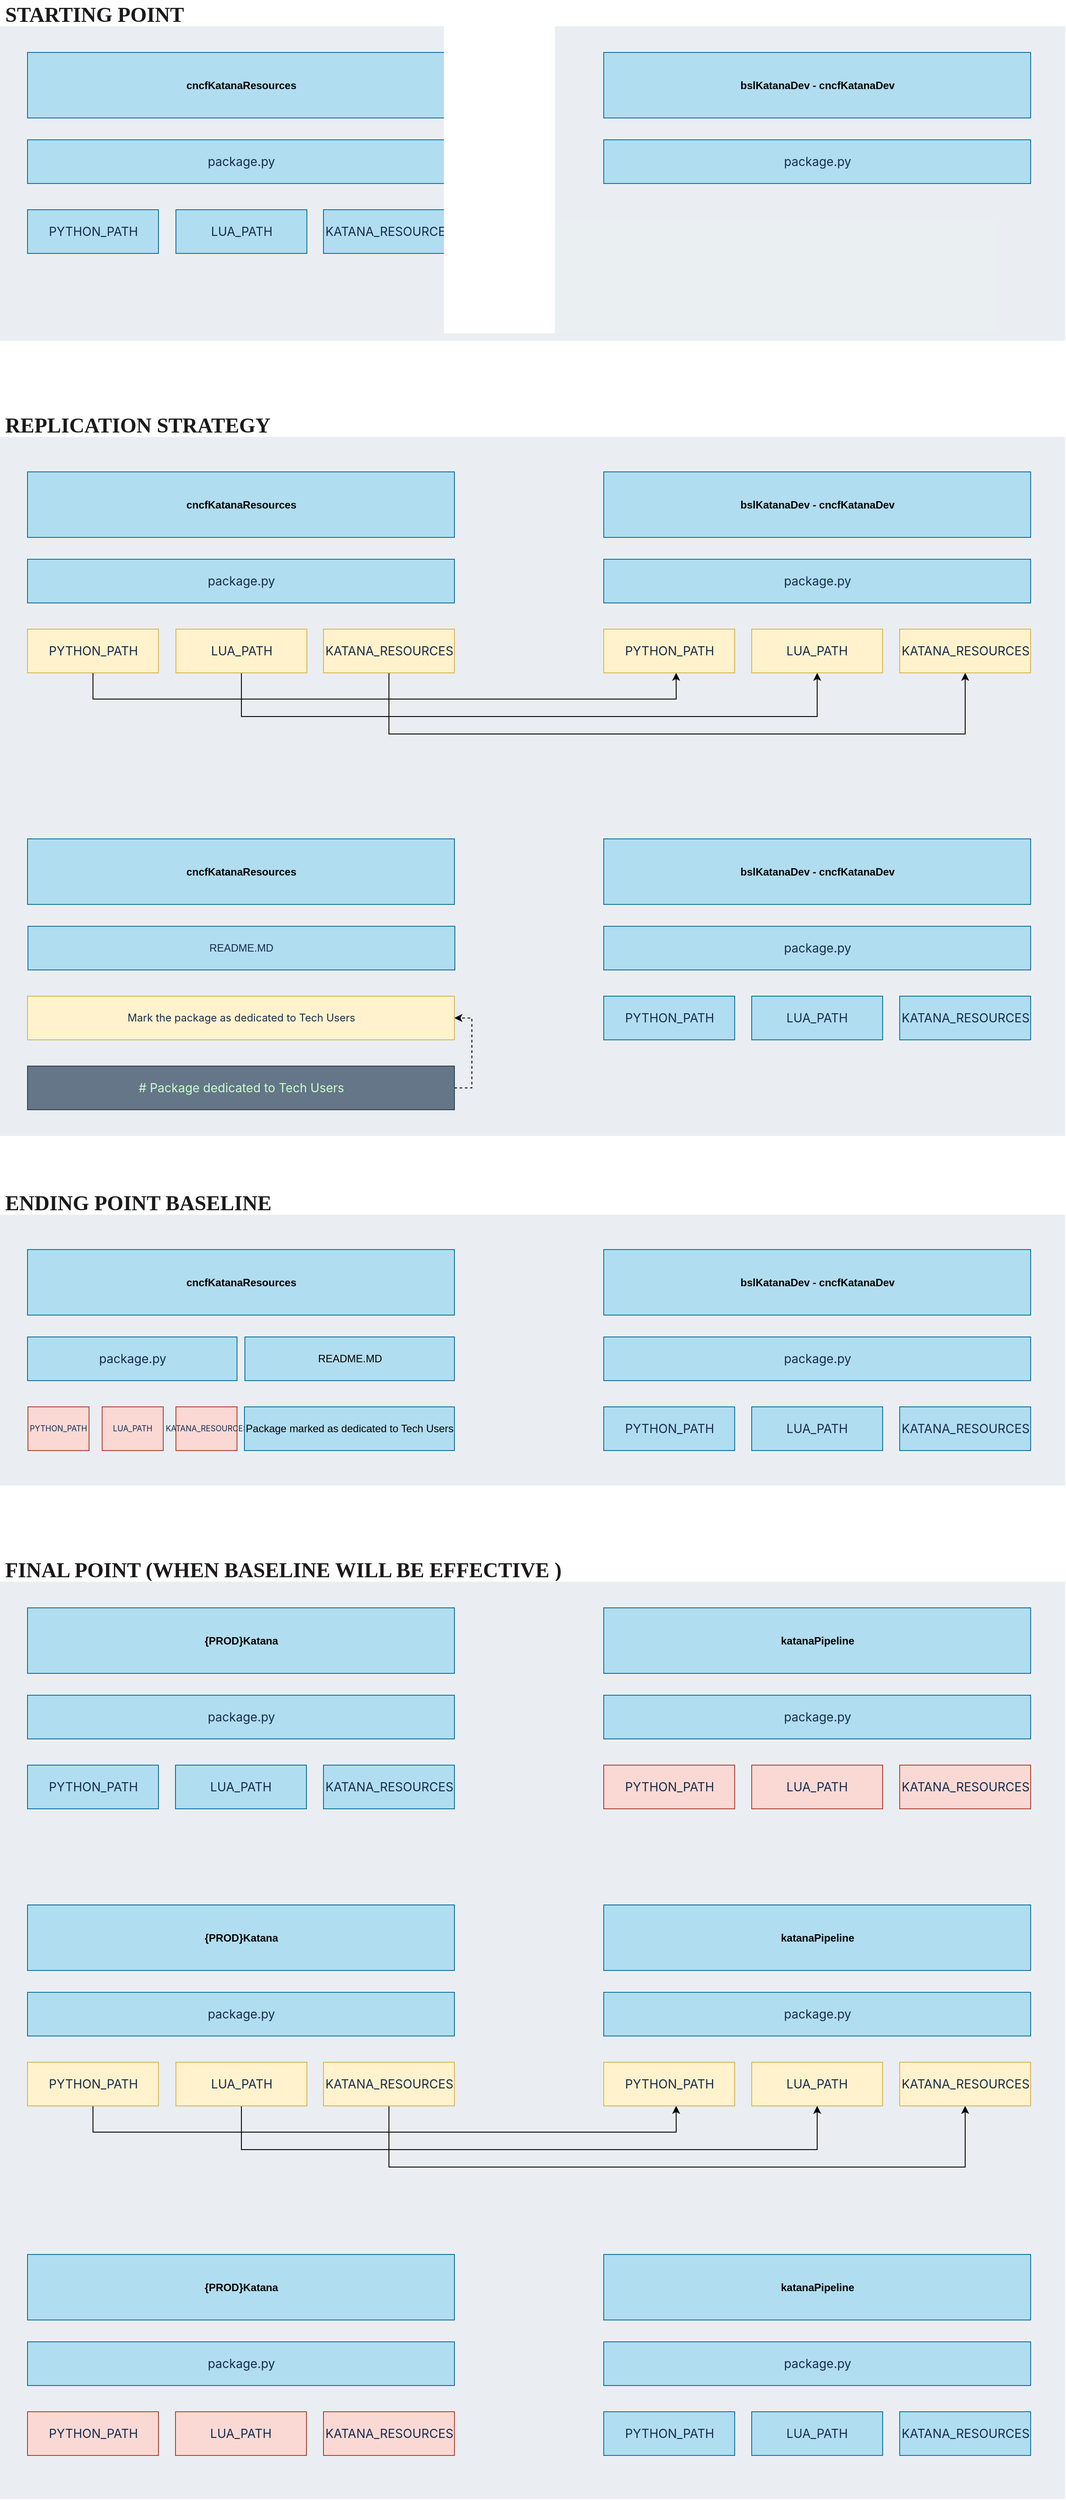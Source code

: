 <mxfile version="20.8.5" type="github">
  <diagram id="WF-Z00BCZS__cMbBrj0d" name="Page-1">
    <mxGraphModel dx="4385" dy="2898" grid="1" gridSize="20" guides="1" tooltips="1" connect="1" arrows="1" fold="1" page="0" pageScale="1" pageWidth="827" pageHeight="1169" math="0" shadow="0">
      <root>
        <mxCell id="0" />
        <mxCell id="1" parent="0" />
        <mxCell id="3W7xU0HrvH_MDlw9Vgf7-48" value="" style="rounded=0;whiteSpace=wrap;html=1;fontFamily=Montserrat;fontSource=https%3A%2F%2Ffonts.googleapis.com%2Fcss%3Ffamily%3DMontserrat;fontSize=24;fillColor=#bac8d3;strokeColor=none;opacity=30;" parent="1" vertex="1">
          <mxGeometry x="-540" y="850" width="1220" height="310" as="geometry" />
        </mxCell>
        <mxCell id="3W7xU0HrvH_MDlw9Vgf7-45" value="" style="rounded=0;whiteSpace=wrap;html=1;fontFamily=Montserrat;fontSource=https%3A%2F%2Ffonts.googleapis.com%2Fcss%3Ffamily%3DMontserrat;fontSize=24;fillColor=#bac8d3;strokeColor=none;opacity=30;" parent="1" vertex="1">
          <mxGeometry x="-540" y="-510" width="1220" height="360" as="geometry" />
        </mxCell>
        <mxCell id="3W7xU0HrvH_MDlw9Vgf7-44" value="" style="rounded=0;whiteSpace=wrap;html=1;fontFamily=Montserrat;fontSource=https%3A%2F%2Ffonts.googleapis.com%2Fcss%3Ffamily%3DMontserrat;fontSize=24;fillColor=#bac8d3;strokeColor=none;opacity=30;" parent="1" vertex="1">
          <mxGeometry x="-540" y="-40" width="1220" height="800" as="geometry" />
        </mxCell>
        <mxCell id="3W7xU0HrvH_MDlw9Vgf7-1" value="cncfKatanaResources" style="rounded=0;whiteSpace=wrap;html=1;fillColor=#b1ddf0;strokeColor=#10739e;fontStyle=1" parent="1" vertex="1">
          <mxGeometry x="-508.5" y="-480" width="489" height="75" as="geometry" />
        </mxCell>
        <mxCell id="3W7xU0HrvH_MDlw9Vgf7-2" value="&lt;span style=&quot;color: rgb(23, 43, 77); font-family: -apple-system, BlinkMacSystemFont, &amp;quot;Segoe UI&amp;quot;, Roboto, Oxygen, Ubuntu, &amp;quot;Fira Sans&amp;quot;, &amp;quot;Droid Sans&amp;quot;, &amp;quot;Helvetica Neue&amp;quot;, sans-serif; font-size: 14px; font-weight: 400; text-align: start;&quot;&gt;PYTHON_PATH&lt;/span&gt;" style="rounded=0;whiteSpace=wrap;html=1;fillColor=#b1ddf0;strokeColor=#10739e;fontStyle=1" parent="1" vertex="1">
          <mxGeometry x="-508.5" y="-300" width="150" height="50" as="geometry" />
        </mxCell>
        <mxCell id="3W7xU0HrvH_MDlw9Vgf7-3" value="&lt;span style=&quot;color: rgb(23, 43, 77); font-family: -apple-system, BlinkMacSystemFont, &amp;quot;Segoe UI&amp;quot;, Roboto, Oxygen, Ubuntu, &amp;quot;Fira Sans&amp;quot;, &amp;quot;Droid Sans&amp;quot;, &amp;quot;Helvetica Neue&amp;quot;, sans-serif; font-size: 14px; text-align: start; font-weight: normal;&quot;&gt;LUA_PATH&lt;/span&gt;" style="rounded=0;whiteSpace=wrap;html=1;fillColor=#b1ddf0;strokeColor=#10739e;fontStyle=1" parent="1" vertex="1">
          <mxGeometry x="-338.5" y="-300" width="150" height="50" as="geometry" />
        </mxCell>
        <mxCell id="3W7xU0HrvH_MDlw9Vgf7-4" value="&lt;span style=&quot;color: rgb(23, 43, 77); font-family: -apple-system, BlinkMacSystemFont, &amp;quot;Segoe UI&amp;quot;, Roboto, Oxygen, Ubuntu, &amp;quot;Fira Sans&amp;quot;, &amp;quot;Droid Sans&amp;quot;, &amp;quot;Helvetica Neue&amp;quot;, sans-serif; font-size: 14px; font-weight: 400; text-align: start;&quot;&gt;KATANA_RESOURCES&lt;/span&gt;" style="rounded=0;whiteSpace=wrap;html=1;fillColor=#b1ddf0;strokeColor=#10739e;fontStyle=1" parent="1" vertex="1">
          <mxGeometry x="-169.5" y="-300" width="150" height="50" as="geometry" />
        </mxCell>
        <mxCell id="3W7xU0HrvH_MDlw9Vgf7-5" value="&lt;span style=&quot;color: rgb(23, 43, 77); font-family: -apple-system, BlinkMacSystemFont, &amp;quot;Segoe UI&amp;quot;, Roboto, Oxygen, Ubuntu, &amp;quot;Fira Sans&amp;quot;, &amp;quot;Droid Sans&amp;quot;, &amp;quot;Helvetica Neue&amp;quot;, sans-serif; font-size: 14px; text-align: start; font-weight: normal;&quot;&gt;package.py&lt;/span&gt;" style="rounded=0;whiteSpace=wrap;html=1;fillColor=#b1ddf0;strokeColor=#10739e;fontStyle=1" parent="1" vertex="1">
          <mxGeometry x="-508.5" y="-380" width="489" height="50" as="geometry" />
        </mxCell>
        <mxCell id="3W7xU0HrvH_MDlw9Vgf7-6" value="cncfKatanaResources" style="rounded=0;whiteSpace=wrap;html=1;fillColor=#b1ddf0;strokeColor=#10739e;fontStyle=1" parent="1" vertex="1">
          <mxGeometry x="-508.5" width="489" height="75" as="geometry" />
        </mxCell>
        <mxCell id="_S-TCjW-wdROF79R5NdA-4" style="edgeStyle=orthogonalEdgeStyle;rounded=0;orthogonalLoop=1;jettySize=auto;html=1;entryX=0.553;entryY=1;entryDx=0;entryDy=0;entryPerimeter=0;" edge="1" parent="1" source="3W7xU0HrvH_MDlw9Vgf7-7" target="_S-TCjW-wdROF79R5NdA-1">
          <mxGeometry relative="1" as="geometry">
            <Array as="points">
              <mxPoint x="-433" y="260" />
              <mxPoint x="235" y="260" />
            </Array>
          </mxGeometry>
        </mxCell>
        <mxCell id="3W7xU0HrvH_MDlw9Vgf7-7" value="&lt;span style=&quot;color: rgb(23, 43, 77); font-family: -apple-system, BlinkMacSystemFont, &amp;quot;Segoe UI&amp;quot;, Roboto, Oxygen, Ubuntu, &amp;quot;Fira Sans&amp;quot;, &amp;quot;Droid Sans&amp;quot;, &amp;quot;Helvetica Neue&amp;quot;, sans-serif; font-size: 14px; font-weight: 400; text-align: start;&quot;&gt;PYTHON_PATH&lt;/span&gt;" style="rounded=0;whiteSpace=wrap;html=1;fillColor=#fff2cc;strokeColor=#d6b656;fontStyle=1" parent="1" vertex="1">
          <mxGeometry x="-508.5" y="180" width="150" height="50" as="geometry" />
        </mxCell>
        <mxCell id="_S-TCjW-wdROF79R5NdA-3" style="edgeStyle=orthogonalEdgeStyle;rounded=0;orthogonalLoop=1;jettySize=auto;html=1;entryX=0.5;entryY=1;entryDx=0;entryDy=0;" edge="1" parent="1" source="3W7xU0HrvH_MDlw9Vgf7-8" target="_S-TCjW-wdROF79R5NdA-2">
          <mxGeometry relative="1" as="geometry">
            <Array as="points">
              <mxPoint x="-263" y="280" />
              <mxPoint x="396" y="280" />
            </Array>
          </mxGeometry>
        </mxCell>
        <mxCell id="3W7xU0HrvH_MDlw9Vgf7-8" value="&lt;span style=&quot;color: rgb(23, 43, 77); font-family: -apple-system, BlinkMacSystemFont, &amp;quot;Segoe UI&amp;quot;, Roboto, Oxygen, Ubuntu, &amp;quot;Fira Sans&amp;quot;, &amp;quot;Droid Sans&amp;quot;, &amp;quot;Helvetica Neue&amp;quot;, sans-serif; font-size: 14px; text-align: start; font-weight: normal;&quot;&gt;LUA_PATH&lt;/span&gt;" style="rounded=0;whiteSpace=wrap;html=1;fillColor=#fff2cc;strokeColor=#d6b656;fontStyle=1" parent="1" vertex="1">
          <mxGeometry x="-338.5" y="180" width="150" height="50" as="geometry" />
        </mxCell>
        <mxCell id="3W7xU0HrvH_MDlw9Vgf7-16" style="edgeStyle=orthogonalEdgeStyle;rounded=0;orthogonalLoop=1;jettySize=auto;html=1;entryX=0.5;entryY=1;entryDx=0;entryDy=0;" parent="1" source="3W7xU0HrvH_MDlw9Vgf7-9" target="3W7xU0HrvH_MDlw9Vgf7-14" edge="1">
          <mxGeometry relative="1" as="geometry">
            <Array as="points">
              <mxPoint x="-94" y="300" />
              <mxPoint x="566" y="300" />
            </Array>
          </mxGeometry>
        </mxCell>
        <mxCell id="3W7xU0HrvH_MDlw9Vgf7-9" value="&lt;span style=&quot;color: rgb(23, 43, 77); font-family: -apple-system, BlinkMacSystemFont, &amp;quot;Segoe UI&amp;quot;, Roboto, Oxygen, Ubuntu, &amp;quot;Fira Sans&amp;quot;, &amp;quot;Droid Sans&amp;quot;, &amp;quot;Helvetica Neue&amp;quot;, sans-serif; font-size: 14px; font-weight: 400; text-align: start;&quot;&gt;KATANA_RESOURCES&lt;/span&gt;" style="rounded=0;whiteSpace=wrap;html=1;fillColor=#fff2cc;strokeColor=#d6b656;fontStyle=1" parent="1" vertex="1">
          <mxGeometry x="-169.5" y="180" width="150" height="50" as="geometry" />
        </mxCell>
        <mxCell id="3W7xU0HrvH_MDlw9Vgf7-10" value="&lt;span style=&quot;color: rgb(23, 43, 77); font-family: -apple-system, BlinkMacSystemFont, &amp;quot;Segoe UI&amp;quot;, Roboto, Oxygen, Ubuntu, &amp;quot;Fira Sans&amp;quot;, &amp;quot;Droid Sans&amp;quot;, &amp;quot;Helvetica Neue&amp;quot;, sans-serif; font-size: 14px; text-align: start; font-weight: normal;&quot;&gt;package.py&lt;/span&gt;" style="rounded=0;whiteSpace=wrap;html=1;fillColor=#b1ddf0;strokeColor=#10739e;fontStyle=1" parent="1" vertex="1">
          <mxGeometry x="-508.5" y="100" width="489" height="50" as="geometry" />
        </mxCell>
        <mxCell id="3W7xU0HrvH_MDlw9Vgf7-11" value="bslKatanaDev - cncfKatanaDev" style="rounded=0;whiteSpace=wrap;html=1;fillColor=#b1ddf0;strokeColor=#10739e;fontStyle=1" parent="1" vertex="1">
          <mxGeometry x="151.5" width="489" height="75" as="geometry" />
        </mxCell>
        <mxCell id="3W7xU0HrvH_MDlw9Vgf7-14" value="&lt;span style=&quot;color: rgb(23, 43, 77); font-family: -apple-system, BlinkMacSystemFont, &amp;quot;Segoe UI&amp;quot;, Roboto, Oxygen, Ubuntu, &amp;quot;Fira Sans&amp;quot;, &amp;quot;Droid Sans&amp;quot;, &amp;quot;Helvetica Neue&amp;quot;, sans-serif; font-size: 14px; font-weight: 400; text-align: start;&quot;&gt;KATANA_RESOURCES&lt;/span&gt;" style="rounded=0;whiteSpace=wrap;html=1;fillColor=#fff2cc;strokeColor=#d6b656;fontStyle=1" parent="1" vertex="1">
          <mxGeometry x="490.5" y="180" width="150" height="50" as="geometry" />
        </mxCell>
        <mxCell id="3W7xU0HrvH_MDlw9Vgf7-15" value="&lt;span style=&quot;color: rgb(23, 43, 77); font-family: -apple-system, BlinkMacSystemFont, &amp;quot;Segoe UI&amp;quot;, Roboto, Oxygen, Ubuntu, &amp;quot;Fira Sans&amp;quot;, &amp;quot;Droid Sans&amp;quot;, &amp;quot;Helvetica Neue&amp;quot;, sans-serif; font-size: 14px; text-align: start; font-weight: normal;&quot;&gt;package.py&lt;/span&gt;" style="rounded=0;whiteSpace=wrap;html=1;fillColor=#b1ddf0;strokeColor=#10739e;fontStyle=1" parent="1" vertex="1">
          <mxGeometry x="151.5" y="100" width="489" height="50" as="geometry" />
        </mxCell>
        <mxCell id="3W7xU0HrvH_MDlw9Vgf7-30" value="cncfKatanaResources" style="rounded=0;whiteSpace=wrap;html=1;fillColor=#b1ddf0;strokeColor=#10739e;fontStyle=1" parent="1" vertex="1">
          <mxGeometry x="-508.5" y="890" width="489" height="75" as="geometry" />
        </mxCell>
        <mxCell id="3W7xU0HrvH_MDlw9Vgf7-35" value="&lt;span style=&quot;color: rgb(23, 43, 77); font-family: -apple-system, BlinkMacSystemFont, &amp;quot;Segoe UI&amp;quot;, Roboto, Oxygen, Ubuntu, &amp;quot;Fira Sans&amp;quot;, &amp;quot;Droid Sans&amp;quot;, &amp;quot;Helvetica Neue&amp;quot;, sans-serif; font-size: 14px; text-align: start; font-weight: normal;&quot;&gt;package.py&lt;/span&gt;" style="rounded=0;whiteSpace=wrap;html=1;fillColor=#b1ddf0;strokeColor=#10739e;fontStyle=1" parent="1" vertex="1">
          <mxGeometry x="-508.5" y="990" width="240" height="50" as="geometry" />
        </mxCell>
        <mxCell id="3W7xU0HrvH_MDlw9Vgf7-36" value="bslKatanaDev - cncfKatanaDev" style="rounded=0;whiteSpace=wrap;html=1;fillColor=#b1ddf0;strokeColor=#10739e;fontStyle=1" parent="1" vertex="1">
          <mxGeometry x="151.5" y="890" width="489" height="75" as="geometry" />
        </mxCell>
        <mxCell id="3W7xU0HrvH_MDlw9Vgf7-43" value="STARTING POINT" style="text;fillColor=none;align=left;verticalAlign=middle;spacingLeft=4;spacingRight=4;overflow=hidden;points=[[0,0.5],[1,0.5]];portConstraint=eastwest;rotatable=0;whiteSpace=wrap;html=1;fontFamily=Montserrat;fontSource=https%3A%2F%2Ffonts.googleapis.com%2Fcss%3Ffamily%3DMontserrat;fontStyle=1;fontSize=24;fontColor=#1A1A1A;" parent="1" vertex="1">
          <mxGeometry x="-540" y="-540" width="320" height="30" as="geometry" />
        </mxCell>
        <mxCell id="3W7xU0HrvH_MDlw9Vgf7-46" value="REPLICATION STRATEGY" style="text;fillColor=none;align=left;verticalAlign=middle;spacingLeft=4;spacingRight=4;overflow=hidden;points=[[0,0.5],[1,0.5]];portConstraint=eastwest;rotatable=0;whiteSpace=wrap;html=1;fontFamily=Montserrat;fontSource=https%3A%2F%2Ffonts.googleapis.com%2Fcss%3Ffamily%3DMontserrat;fontStyle=1;fontSize=24;fontColor=#1A1A1A;" parent="1" vertex="1">
          <mxGeometry x="-540" y="-70" width="320" height="30" as="geometry" />
        </mxCell>
        <mxCell id="3W7xU0HrvH_MDlw9Vgf7-49" value="ENDING POINT BASELINE" style="text;fillColor=none;align=left;verticalAlign=middle;spacingLeft=4;spacingRight=4;overflow=hidden;points=[[0,0.5],[1,0.5]];portConstraint=eastwest;rotatable=0;whiteSpace=wrap;html=1;fontFamily=Montserrat;fontSource=https%3A%2F%2Ffonts.googleapis.com%2Fcss%3Ffamily%3DMontserrat;fontStyle=1;fontSize=24;fontColor=#1A1A1A;" parent="1" vertex="1">
          <mxGeometry x="-540" y="820" width="340" height="30" as="geometry" />
        </mxCell>
        <mxCell id="3W7xU0HrvH_MDlw9Vgf7-50" value="&lt;span style=&quot;color: rgb(23, 43, 77); font-family: -apple-system, BlinkMacSystemFont, &amp;quot;Segoe UI&amp;quot;, Roboto, Oxygen, Ubuntu, &amp;quot;Fira Sans&amp;quot;, &amp;quot;Droid Sans&amp;quot;, &amp;quot;Helvetica Neue&amp;quot;, sans-serif; font-size: 9px; font-weight: 400; text-align: start;&quot;&gt;PYTHON_PATH&lt;/span&gt;" style="rounded=0;whiteSpace=wrap;html=1;fillColor=#fad9d5;strokeColor=#ae4132;fontStyle=1;spacingTop=0;fontSize=9;" parent="1" vertex="1">
          <mxGeometry x="-508" y="1070" width="70" height="50" as="geometry" />
        </mxCell>
        <mxCell id="3W7xU0HrvH_MDlw9Vgf7-51" value="&lt;span style=&quot;color: rgb(23, 43, 77); font-family: -apple-system, BlinkMacSystemFont, &amp;quot;Segoe UI&amp;quot;, Roboto, Oxygen, Ubuntu, &amp;quot;Fira Sans&amp;quot;, &amp;quot;Droid Sans&amp;quot;, &amp;quot;Helvetica Neue&amp;quot;, sans-serif; font-size: 9px; text-align: start; font-weight: normal;&quot;&gt;LUA_PATH&lt;/span&gt;" style="rounded=0;whiteSpace=wrap;html=1;fillColor=#fad9d5;strokeColor=#ae4132;fontStyle=1;spacingTop=0;fontSize=9;" parent="1" vertex="1">
          <mxGeometry x="-423" y="1070" width="70" height="50" as="geometry" />
        </mxCell>
        <mxCell id="3W7xU0HrvH_MDlw9Vgf7-52" value="&lt;span style=&quot;color: rgb(23, 43, 77); font-family: -apple-system, BlinkMacSystemFont, &amp;quot;Segoe UI&amp;quot;, Roboto, Oxygen, Ubuntu, &amp;quot;Fira Sans&amp;quot;, &amp;quot;Droid Sans&amp;quot;, &amp;quot;Helvetica Neue&amp;quot;, sans-serif; font-size: 9px; font-weight: 400; text-align: start;&quot;&gt;KATANA_RESOURCES&lt;/span&gt;" style="rounded=0;whiteSpace=wrap;html=1;fillColor=#fad9d5;strokeColor=#ae4132;fontStyle=1;spacingTop=0;fontSize=9;" parent="1" vertex="1">
          <mxGeometry x="-338.5" y="1070" width="70" height="50" as="geometry" />
        </mxCell>
        <mxCell id="3W7xU0HrvH_MDlw9Vgf7-53" value="bslKatanaDev - cncfKatanaDev" style="rounded=0;whiteSpace=wrap;html=1;fillColor=#b1ddf0;strokeColor=#10739e;fontStyle=1" parent="1" vertex="1">
          <mxGeometry x="151.5" y="-480" width="489" height="75" as="geometry" />
        </mxCell>
        <mxCell id="3W7xU0HrvH_MDlw9Vgf7-55" value="&lt;span style=&quot;color: rgb(23, 43, 77); font-family: -apple-system, BlinkMacSystemFont, &amp;quot;Segoe UI&amp;quot;, Roboto, Oxygen, Ubuntu, &amp;quot;Fira Sans&amp;quot;, &amp;quot;Droid Sans&amp;quot;, &amp;quot;Helvetica Neue&amp;quot;, sans-serif; font-size: 14px; text-align: start; font-weight: normal;&quot;&gt;package.py&lt;/span&gt;" style="rounded=0;whiteSpace=wrap;html=1;fillColor=#b1ddf0;strokeColor=#10739e;fontStyle=1" parent="1" vertex="1">
          <mxGeometry x="151.5" y="-380" width="489" height="50" as="geometry" />
        </mxCell>
        <mxCell id="3W7xU0HrvH_MDlw9Vgf7-64" value="Package marked as dedicated to Tech Users" style="rounded=0;whiteSpace=wrap;html=1;fillColor=#b1ddf0;strokeColor=#10739e;fontStyle=0" parent="1" vertex="1">
          <mxGeometry x="-260" y="1070" width="240.5" height="50" as="geometry" />
        </mxCell>
        <mxCell id="3W7xU0HrvH_MDlw9Vgf7-66" value="cncfKatanaResources" style="rounded=0;whiteSpace=wrap;html=1;fillColor=#b1ddf0;strokeColor=#10739e;fontStyle=1" parent="1" vertex="1">
          <mxGeometry x="-508.5" y="420" width="489" height="75" as="geometry" />
        </mxCell>
        <mxCell id="3W7xU0HrvH_MDlw9Vgf7-71" value="&lt;span style=&quot;color: rgb(23, 43, 77); text-align: start; font-weight: normal;&quot;&gt;&lt;font style=&quot;font-size: 12px;&quot;&gt;README.MD&lt;/font&gt;&lt;/span&gt;" style="rounded=0;whiteSpace=wrap;html=1;fillColor=#b1ddf0;strokeColor=#10739e;fontStyle=1" parent="1" vertex="1">
          <mxGeometry x="-508" y="520" width="489" height="50" as="geometry" />
        </mxCell>
        <mxCell id="3W7xU0HrvH_MDlw9Vgf7-72" value="bslKatanaDev - cncfKatanaDev" style="rounded=0;whiteSpace=wrap;html=1;fillColor=#b1ddf0;strokeColor=#10739e;fontStyle=1" parent="1" vertex="1">
          <mxGeometry x="151.5" y="420" width="489" height="75" as="geometry" />
        </mxCell>
        <mxCell id="3W7xU0HrvH_MDlw9Vgf7-73" value="&lt;span style=&quot;color: rgb(23, 43, 77); font-family: -apple-system, BlinkMacSystemFont, &amp;quot;Segoe UI&amp;quot;, Roboto, Oxygen, Ubuntu, &amp;quot;Fira Sans&amp;quot;, &amp;quot;Droid Sans&amp;quot;, &amp;quot;Helvetica Neue&amp;quot;, sans-serif; font-size: 14px; font-weight: 400; text-align: start;&quot;&gt;KATANA_RESOURCES&lt;/span&gt;" style="rounded=0;whiteSpace=wrap;html=1;fillColor=#b1ddf0;strokeColor=#10739e;fontStyle=1" parent="1" vertex="1">
          <mxGeometry x="490.5" y="600" width="150" height="50" as="geometry" />
        </mxCell>
        <mxCell id="3W7xU0HrvH_MDlw9Vgf7-74" value="&lt;span style=&quot;color: rgb(23, 43, 77); font-family: -apple-system, BlinkMacSystemFont, &amp;quot;Segoe UI&amp;quot;, Roboto, Oxygen, Ubuntu, &amp;quot;Fira Sans&amp;quot;, &amp;quot;Droid Sans&amp;quot;, &amp;quot;Helvetica Neue&amp;quot;, sans-serif; font-size: 14px; text-align: start; font-weight: normal;&quot;&gt;package.py&lt;/span&gt;" style="rounded=0;whiteSpace=wrap;html=1;fillColor=#b1ddf0;strokeColor=#10739e;fontStyle=1" parent="1" vertex="1">
          <mxGeometry x="151.5" y="520" width="489" height="50" as="geometry" />
        </mxCell>
        <mxCell id="_S-TCjW-wdROF79R5NdA-12" style="edgeStyle=orthogonalEdgeStyle;rounded=0;orthogonalLoop=1;jettySize=auto;html=1;entryX=1;entryY=0.5;entryDx=0;entryDy=0;fontSize=9;fontColor=#CCFFCC;exitX=1;exitY=0.5;exitDx=0;exitDy=0;dashed=1;" edge="1" parent="1" source="3W7xU0HrvH_MDlw9Vgf7-75" target="_S-TCjW-wdROF79R5NdA-11">
          <mxGeometry relative="1" as="geometry" />
        </mxCell>
        <mxCell id="3W7xU0HrvH_MDlw9Vgf7-75" value="&lt;span style=&quot;font-family: -apple-system, BlinkMacSystemFont, &amp;quot;Segoe UI&amp;quot;, Roboto, Oxygen, Ubuntu, &amp;quot;Fira Sans&amp;quot;, &amp;quot;Droid Sans&amp;quot;, &amp;quot;Helvetica Neue&amp;quot;, sans-serif; font-size: 14px; text-align: start; font-weight: normal;&quot;&gt;# Package dedicated to Tech Users&lt;/span&gt;" style="rounded=0;whiteSpace=wrap;html=1;fillColor=#647687;strokeColor=#314354;fontStyle=1;fontColor=#CCFFCC;" parent="1" vertex="1">
          <mxGeometry x="-508.5" y="680" width="489" height="50" as="geometry" />
        </mxCell>
        <mxCell id="3W7xU0HrvH_MDlw9Vgf7-84" value="" style="rounded=0;whiteSpace=wrap;html=1;fontFamily=Montserrat;fontSource=https%3A%2F%2Ffonts.googleapis.com%2Fcss%3Ffamily%3DMontserrat;fontSize=24;fillColor=#bac8d3;strokeColor=none;opacity=30;" parent="1" vertex="1">
          <mxGeometry x="-540" y="1270" width="1220" height="1050" as="geometry" />
        </mxCell>
        <mxCell id="3W7xU0HrvH_MDlw9Vgf7-85" value="{PROD}Katana" style="rounded=0;whiteSpace=wrap;html=1;fillColor=#b1ddf0;strokeColor=#10739e;fontStyle=1" parent="1" vertex="1">
          <mxGeometry x="-508.5" y="1640" width="489" height="75" as="geometry" />
        </mxCell>
        <mxCell id="3W7xU0HrvH_MDlw9Vgf7-86" value="&lt;span style=&quot;color: rgb(23, 43, 77); font-family: -apple-system, BlinkMacSystemFont, &amp;quot;Segoe UI&amp;quot;, Roboto, Oxygen, Ubuntu, &amp;quot;Fira Sans&amp;quot;, &amp;quot;Droid Sans&amp;quot;, &amp;quot;Helvetica Neue&amp;quot;, sans-serif; font-size: 14px; text-align: start; font-weight: normal;&quot;&gt;package.py&lt;/span&gt;" style="rounded=0;whiteSpace=wrap;html=1;fillColor=#b1ddf0;strokeColor=#10739e;fontStyle=1" parent="1" vertex="1">
          <mxGeometry x="-508.5" y="1740" width="489" height="50" as="geometry" />
        </mxCell>
        <mxCell id="3W7xU0HrvH_MDlw9Vgf7-87" value="katanaPipeline" style="rounded=0;whiteSpace=wrap;html=1;fillColor=#b1ddf0;strokeColor=#10739e;fontStyle=1" parent="1" vertex="1">
          <mxGeometry x="151.5" y="1640" width="489" height="75" as="geometry" />
        </mxCell>
        <mxCell id="3W7xU0HrvH_MDlw9Vgf7-89" value="&lt;span style=&quot;color: rgb(23, 43, 77); font-family: -apple-system, BlinkMacSystemFont, &amp;quot;Segoe UI&amp;quot;, Roboto, Oxygen, Ubuntu, &amp;quot;Fira Sans&amp;quot;, &amp;quot;Droid Sans&amp;quot;, &amp;quot;Helvetica Neue&amp;quot;, sans-serif; font-size: 14px; text-align: start; font-weight: normal;&quot;&gt;package.py&lt;/span&gt;" style="rounded=0;whiteSpace=wrap;html=1;fillColor=#b1ddf0;strokeColor=#10739e;fontStyle=1" parent="1" vertex="1">
          <mxGeometry x="151.5" y="1740" width="489" height="50" as="geometry" />
        </mxCell>
        <mxCell id="3W7xU0HrvH_MDlw9Vgf7-90" value="FINAL POINT (WHEN BASELINE WILL BE EFFECTIVE )" style="text;fillColor=none;align=left;verticalAlign=middle;spacingLeft=4;spacingRight=4;overflow=hidden;points=[[0,0.5],[1,0.5]];portConstraint=eastwest;rotatable=0;whiteSpace=wrap;html=1;fontFamily=Montserrat;fontSource=https%3A%2F%2Ffonts.googleapis.com%2Fcss%3Ffamily%3DMontserrat;fontStyle=1;fontSize=24;fontColor=#1A1A1A;" parent="1" vertex="1">
          <mxGeometry x="-540" y="1240" width="660" height="30" as="geometry" />
        </mxCell>
        <mxCell id="3W7xU0HrvH_MDlw9Vgf7-99" value="{PROD}Katana" style="rounded=0;whiteSpace=wrap;html=1;fillColor=#b1ddf0;strokeColor=#10739e;fontStyle=1" parent="1" vertex="1">
          <mxGeometry x="-508.5" y="2040" width="489" height="75" as="geometry" />
        </mxCell>
        <mxCell id="3W7xU0HrvH_MDlw9Vgf7-100" value="&lt;span style=&quot;color: rgb(23, 43, 77); font-family: -apple-system, BlinkMacSystemFont, &amp;quot;Segoe UI&amp;quot;, Roboto, Oxygen, Ubuntu, &amp;quot;Fira Sans&amp;quot;, &amp;quot;Droid Sans&amp;quot;, &amp;quot;Helvetica Neue&amp;quot;, sans-serif; font-size: 14px; text-align: start; font-weight: normal;&quot;&gt;package.py&lt;/span&gt;" style="rounded=0;whiteSpace=wrap;html=1;fillColor=#b1ddf0;strokeColor=#10739e;fontStyle=1" parent="1" vertex="1">
          <mxGeometry x="-508.5" y="2140" width="489" height="50" as="geometry" />
        </mxCell>
        <mxCell id="3W7xU0HrvH_MDlw9Vgf7-101" value="katanaPipeline" style="rounded=0;whiteSpace=wrap;html=1;fillColor=#b1ddf0;strokeColor=#10739e;fontStyle=1" parent="1" vertex="1">
          <mxGeometry x="151.5" y="2040" width="489" height="75" as="geometry" />
        </mxCell>
        <mxCell id="3W7xU0HrvH_MDlw9Vgf7-102" value="&lt;span style=&quot;color: rgb(23, 43, 77); font-family: -apple-system, BlinkMacSystemFont, &amp;quot;Segoe UI&amp;quot;, Roboto, Oxygen, Ubuntu, &amp;quot;Fira Sans&amp;quot;, &amp;quot;Droid Sans&amp;quot;, &amp;quot;Helvetica Neue&amp;quot;, sans-serif; font-size: 14px; text-align: start; font-weight: normal;&quot;&gt;package.py&lt;/span&gt;" style="rounded=0;whiteSpace=wrap;html=1;fillColor=#b1ddf0;strokeColor=#10739e;fontStyle=1" parent="1" vertex="1">
          <mxGeometry x="151.5" y="2140" width="489" height="50" as="geometry" />
        </mxCell>
        <mxCell id="3W7xU0HrvH_MDlw9Vgf7-106" value="{PROD}Katana" style="rounded=0;whiteSpace=wrap;html=1;fillColor=#b1ddf0;strokeColor=#10739e;fontStyle=1" parent="1" vertex="1">
          <mxGeometry x="-508.5" y="1300" width="489" height="75" as="geometry" />
        </mxCell>
        <mxCell id="3W7xU0HrvH_MDlw9Vgf7-107" value="&lt;span style=&quot;color: rgb(23, 43, 77); font-family: -apple-system, BlinkMacSystemFont, &amp;quot;Segoe UI&amp;quot;, Roboto, Oxygen, Ubuntu, &amp;quot;Fira Sans&amp;quot;, &amp;quot;Droid Sans&amp;quot;, &amp;quot;Helvetica Neue&amp;quot;, sans-serif; font-size: 14px; text-align: start; font-weight: normal;&quot;&gt;package.py&lt;/span&gt;" style="rounded=0;whiteSpace=wrap;html=1;fillColor=#b1ddf0;strokeColor=#10739e;fontStyle=1" parent="1" vertex="1">
          <mxGeometry x="-508.5" y="1400" width="489" height="50" as="geometry" />
        </mxCell>
        <mxCell id="3W7xU0HrvH_MDlw9Vgf7-108" value="katanaPipeline" style="rounded=0;whiteSpace=wrap;html=1;fillColor=#b1ddf0;strokeColor=#10739e;fontStyle=1" parent="1" vertex="1">
          <mxGeometry x="151.5" y="1300" width="489" height="75" as="geometry" />
        </mxCell>
        <mxCell id="3W7xU0HrvH_MDlw9Vgf7-109" value="&lt;span style=&quot;color: rgb(23, 43, 77); font-family: -apple-system, BlinkMacSystemFont, &amp;quot;Segoe UI&amp;quot;, Roboto, Oxygen, Ubuntu, &amp;quot;Fira Sans&amp;quot;, &amp;quot;Droid Sans&amp;quot;, &amp;quot;Helvetica Neue&amp;quot;, sans-serif; font-size: 14px; text-align: start; font-weight: normal;&quot;&gt;package.py&lt;/span&gt;" style="rounded=0;whiteSpace=wrap;html=1;fillColor=#b1ddf0;strokeColor=#10739e;fontStyle=1" parent="1" vertex="1">
          <mxGeometry x="151.5" y="1400" width="489" height="50" as="geometry" />
        </mxCell>
        <mxCell id="_S-TCjW-wdROF79R5NdA-1" value="&lt;span style=&quot;color: rgb(23, 43, 77); font-family: -apple-system, BlinkMacSystemFont, &amp;quot;Segoe UI&amp;quot;, Roboto, Oxygen, Ubuntu, &amp;quot;Fira Sans&amp;quot;, &amp;quot;Droid Sans&amp;quot;, &amp;quot;Helvetica Neue&amp;quot;, sans-serif; font-size: 14px; font-weight: 400; text-align: start;&quot;&gt;PYTHON_PATH&lt;/span&gt;" style="rounded=0;whiteSpace=wrap;html=1;fillColor=#fff2cc;strokeColor=#d6b656;fontStyle=1" vertex="1" parent="1">
          <mxGeometry x="151.5" y="180" width="150" height="50" as="geometry" />
        </mxCell>
        <mxCell id="_S-TCjW-wdROF79R5NdA-2" value="&lt;span style=&quot;color: rgb(23, 43, 77); font-family: -apple-system, BlinkMacSystemFont, &amp;quot;Segoe UI&amp;quot;, Roboto, Oxygen, Ubuntu, &amp;quot;Fira Sans&amp;quot;, &amp;quot;Droid Sans&amp;quot;, &amp;quot;Helvetica Neue&amp;quot;, sans-serif; font-size: 14px; text-align: start; font-weight: normal;&quot;&gt;LUA_PATH&lt;/span&gt;" style="rounded=0;whiteSpace=wrap;html=1;fillColor=#fff2cc;strokeColor=#d6b656;fontStyle=1" vertex="1" parent="1">
          <mxGeometry x="321" y="180" width="150" height="50" as="geometry" />
        </mxCell>
        <mxCell id="_S-TCjW-wdROF79R5NdA-5" value="&lt;span style=&quot;color: rgb(23, 43, 77); font-family: -apple-system, BlinkMacSystemFont, &amp;quot;Segoe UI&amp;quot;, Roboto, Oxygen, Ubuntu, &amp;quot;Fira Sans&amp;quot;, &amp;quot;Droid Sans&amp;quot;, &amp;quot;Helvetica Neue&amp;quot;, sans-serif; font-size: 14px; font-weight: 400; text-align: start;&quot;&gt;PYTHON_PATH&lt;/span&gt;" style="rounded=0;whiteSpace=wrap;html=1;fillColor=#b1ddf0;strokeColor=#10739e;fontStyle=1" vertex="1" parent="1">
          <mxGeometry x="151.5" y="600" width="150" height="50" as="geometry" />
        </mxCell>
        <mxCell id="_S-TCjW-wdROF79R5NdA-6" value="&lt;span style=&quot;color: rgb(23, 43, 77); font-family: -apple-system, BlinkMacSystemFont, &amp;quot;Segoe UI&amp;quot;, Roboto, Oxygen, Ubuntu, &amp;quot;Fira Sans&amp;quot;, &amp;quot;Droid Sans&amp;quot;, &amp;quot;Helvetica Neue&amp;quot;, sans-serif; font-size: 14px; text-align: start; font-weight: normal;&quot;&gt;LUA_PATH&lt;/span&gt;" style="rounded=0;whiteSpace=wrap;html=1;fillColor=#b1ddf0;strokeColor=#10739e;fontStyle=1" vertex="1" parent="1">
          <mxGeometry x="321" y="600" width="150" height="50" as="geometry" />
        </mxCell>
        <mxCell id="_S-TCjW-wdROF79R5NdA-8" value="&lt;span style=&quot;font-weight: normal;&quot;&gt;README.MD&lt;/span&gt;" style="rounded=0;whiteSpace=wrap;html=1;fillColor=#b1ddf0;strokeColor=#10739e;fontStyle=1" vertex="1" parent="1">
          <mxGeometry x="-259.5" y="990" width="240" height="50" as="geometry" />
        </mxCell>
        <mxCell id="_S-TCjW-wdROF79R5NdA-11" value="&lt;div style=&quot;text-align: start;&quot;&gt;&lt;font style=&quot;font-weight: normal;&quot; face=&quot;-apple-system, BlinkMacSystemFont, Segoe UI, Roboto, Oxygen, Ubuntu, Fira Sans, Droid Sans, Helvetica Neue, sans-serif&quot; color=&quot;#172b4d&quot;&gt;Mark the package as dedicated to Tech Users&lt;/font&gt;&lt;/div&gt;" style="rounded=0;whiteSpace=wrap;html=1;fillColor=#fff2cc;strokeColor=#d6b656;fontStyle=1" vertex="1" parent="1">
          <mxGeometry x="-508.5" y="600" width="489" height="50" as="geometry" />
        </mxCell>
        <mxCell id="_S-TCjW-wdROF79R5NdA-13" value="&lt;span style=&quot;color: rgb(23, 43, 77); font-family: -apple-system, BlinkMacSystemFont, &amp;quot;Segoe UI&amp;quot;, Roboto, Oxygen, Ubuntu, &amp;quot;Fira Sans&amp;quot;, &amp;quot;Droid Sans&amp;quot;, &amp;quot;Helvetica Neue&amp;quot;, sans-serif; font-size: 14px; text-align: start; font-weight: normal;&quot;&gt;package.py&lt;/span&gt;" style="rounded=0;whiteSpace=wrap;html=1;fillColor=#b1ddf0;strokeColor=#10739e;fontStyle=1" vertex="1" parent="1">
          <mxGeometry x="151.5" y="990" width="489" height="50" as="geometry" />
        </mxCell>
        <mxCell id="_S-TCjW-wdROF79R5NdA-14" value="&lt;span style=&quot;color: rgb(23, 43, 77); font-family: -apple-system, BlinkMacSystemFont, &amp;quot;Segoe UI&amp;quot;, Roboto, Oxygen, Ubuntu, &amp;quot;Fira Sans&amp;quot;, &amp;quot;Droid Sans&amp;quot;, &amp;quot;Helvetica Neue&amp;quot;, sans-serif; font-size: 14px; font-weight: 400; text-align: start;&quot;&gt;KATANA_RESOURCES&lt;/span&gt;" style="rounded=0;whiteSpace=wrap;html=1;fillColor=#b1ddf0;strokeColor=#10739e;fontStyle=1" vertex="1" parent="1">
          <mxGeometry x="490.5" y="1070" width="150" height="50" as="geometry" />
        </mxCell>
        <mxCell id="_S-TCjW-wdROF79R5NdA-15" value="&lt;span style=&quot;color: rgb(23, 43, 77); font-family: -apple-system, BlinkMacSystemFont, &amp;quot;Segoe UI&amp;quot;, Roboto, Oxygen, Ubuntu, &amp;quot;Fira Sans&amp;quot;, &amp;quot;Droid Sans&amp;quot;, &amp;quot;Helvetica Neue&amp;quot;, sans-serif; font-size: 14px; font-weight: 400; text-align: start;&quot;&gt;PYTHON_PATH&lt;/span&gt;" style="rounded=0;whiteSpace=wrap;html=1;fillColor=#b1ddf0;strokeColor=#10739e;fontStyle=1" vertex="1" parent="1">
          <mxGeometry x="151.5" y="1070" width="150" height="50" as="geometry" />
        </mxCell>
        <mxCell id="_S-TCjW-wdROF79R5NdA-16" value="&lt;span style=&quot;color: rgb(23, 43, 77); font-family: -apple-system, BlinkMacSystemFont, &amp;quot;Segoe UI&amp;quot;, Roboto, Oxygen, Ubuntu, &amp;quot;Fira Sans&amp;quot;, &amp;quot;Droid Sans&amp;quot;, &amp;quot;Helvetica Neue&amp;quot;, sans-serif; font-size: 14px; text-align: start; font-weight: normal;&quot;&gt;LUA_PATH&lt;/span&gt;" style="rounded=0;whiteSpace=wrap;html=1;fillColor=#b1ddf0;strokeColor=#10739e;fontStyle=1" vertex="1" parent="1">
          <mxGeometry x="321" y="1070" width="150" height="50" as="geometry" />
        </mxCell>
        <mxCell id="_S-TCjW-wdROF79R5NdA-17" value="&lt;span style=&quot;color: rgb(23, 43, 77); font-family: -apple-system, BlinkMacSystemFont, &amp;quot;Segoe UI&amp;quot;, Roboto, Oxygen, Ubuntu, &amp;quot;Fira Sans&amp;quot;, &amp;quot;Droid Sans&amp;quot;, &amp;quot;Helvetica Neue&amp;quot;, sans-serif; font-size: 14px; font-weight: 400; text-align: start;&quot;&gt;KATANA_RESOURCES&lt;/span&gt;" style="rounded=0;whiteSpace=wrap;html=1;fillColor=#fad9d5;strokeColor=#ae4132;fontStyle=1" vertex="1" parent="1">
          <mxGeometry x="490.5" y="1480" width="150" height="50" as="geometry" />
        </mxCell>
        <mxCell id="_S-TCjW-wdROF79R5NdA-18" value="&lt;span style=&quot;color: rgb(23, 43, 77); font-family: -apple-system, BlinkMacSystemFont, &amp;quot;Segoe UI&amp;quot;, Roboto, Oxygen, Ubuntu, &amp;quot;Fira Sans&amp;quot;, &amp;quot;Droid Sans&amp;quot;, &amp;quot;Helvetica Neue&amp;quot;, sans-serif; font-size: 14px; font-weight: 400; text-align: start;&quot;&gt;PYTHON_PATH&lt;/span&gt;" style="rounded=0;whiteSpace=wrap;html=1;fillColor=#fad9d5;strokeColor=#ae4132;fontStyle=1" vertex="1" parent="1">
          <mxGeometry x="151.5" y="1480" width="150" height="50" as="geometry" />
        </mxCell>
        <mxCell id="_S-TCjW-wdROF79R5NdA-19" value="&lt;span style=&quot;color: rgb(23, 43, 77); font-family: -apple-system, BlinkMacSystemFont, &amp;quot;Segoe UI&amp;quot;, Roboto, Oxygen, Ubuntu, &amp;quot;Fira Sans&amp;quot;, &amp;quot;Droid Sans&amp;quot;, &amp;quot;Helvetica Neue&amp;quot;, sans-serif; font-size: 14px; text-align: start; font-weight: normal;&quot;&gt;LUA_PATH&lt;/span&gt;" style="rounded=0;whiteSpace=wrap;html=1;fillColor=#fad9d5;strokeColor=#ae4132;fontStyle=1" vertex="1" parent="1">
          <mxGeometry x="321" y="1480" width="150" height="50" as="geometry" />
        </mxCell>
        <mxCell id="_S-TCjW-wdROF79R5NdA-20" value="&lt;span style=&quot;color: rgb(23, 43, 77); font-family: -apple-system, BlinkMacSystemFont, &amp;quot;Segoe UI&amp;quot;, Roboto, Oxygen, Ubuntu, &amp;quot;Fira Sans&amp;quot;, &amp;quot;Droid Sans&amp;quot;, &amp;quot;Helvetica Neue&amp;quot;, sans-serif; font-size: 14px; font-weight: 400; text-align: start;&quot;&gt;KATANA_RESOURCES&lt;/span&gt;" style="rounded=0;whiteSpace=wrap;html=1;fillColor=#b1ddf0;strokeColor=#10739e;fontStyle=1" vertex="1" parent="1">
          <mxGeometry x="-169.5" y="1480" width="150" height="50" as="geometry" />
        </mxCell>
        <mxCell id="_S-TCjW-wdROF79R5NdA-21" value="&lt;span style=&quot;color: rgb(23, 43, 77); font-family: -apple-system, BlinkMacSystemFont, &amp;quot;Segoe UI&amp;quot;, Roboto, Oxygen, Ubuntu, &amp;quot;Fira Sans&amp;quot;, &amp;quot;Droid Sans&amp;quot;, &amp;quot;Helvetica Neue&amp;quot;, sans-serif; font-size: 14px; font-weight: 400; text-align: start;&quot;&gt;PYTHON_PATH&lt;/span&gt;" style="rounded=0;whiteSpace=wrap;html=1;fillColor=#b1ddf0;strokeColor=#10739e;fontStyle=1" vertex="1" parent="1">
          <mxGeometry x="-508.5" y="1480" width="150" height="50" as="geometry" />
        </mxCell>
        <mxCell id="_S-TCjW-wdROF79R5NdA-22" value="&lt;span style=&quot;color: rgb(23, 43, 77); font-family: -apple-system, BlinkMacSystemFont, &amp;quot;Segoe UI&amp;quot;, Roboto, Oxygen, Ubuntu, &amp;quot;Fira Sans&amp;quot;, &amp;quot;Droid Sans&amp;quot;, &amp;quot;Helvetica Neue&amp;quot;, sans-serif; font-size: 14px; text-align: start; font-weight: normal;&quot;&gt;LUA_PATH&lt;/span&gt;" style="rounded=0;whiteSpace=wrap;html=1;fillColor=#b1ddf0;strokeColor=#10739e;fontStyle=1" vertex="1" parent="1">
          <mxGeometry x="-339" y="1480" width="150" height="50" as="geometry" />
        </mxCell>
        <mxCell id="_S-TCjW-wdROF79R5NdA-23" style="edgeStyle=orthogonalEdgeStyle;rounded=0;orthogonalLoop=1;jettySize=auto;html=1;entryX=0.553;entryY=1;entryDx=0;entryDy=0;entryPerimeter=0;" edge="1" parent="1" source="_S-TCjW-wdROF79R5NdA-24" target="_S-TCjW-wdROF79R5NdA-30">
          <mxGeometry relative="1" as="geometry">
            <Array as="points">
              <mxPoint x="-433" y="1900" />
              <mxPoint x="235" y="1900" />
            </Array>
          </mxGeometry>
        </mxCell>
        <mxCell id="_S-TCjW-wdROF79R5NdA-24" value="&lt;span style=&quot;color: rgb(23, 43, 77); font-family: -apple-system, BlinkMacSystemFont, &amp;quot;Segoe UI&amp;quot;, Roboto, Oxygen, Ubuntu, &amp;quot;Fira Sans&amp;quot;, &amp;quot;Droid Sans&amp;quot;, &amp;quot;Helvetica Neue&amp;quot;, sans-serif; font-size: 14px; font-weight: 400; text-align: start;&quot;&gt;PYTHON_PATH&lt;/span&gt;" style="rounded=0;whiteSpace=wrap;html=1;fillColor=#fff2cc;strokeColor=#d6b656;fontStyle=1" vertex="1" parent="1">
          <mxGeometry x="-508.5" y="1820" width="150" height="50" as="geometry" />
        </mxCell>
        <mxCell id="_S-TCjW-wdROF79R5NdA-25" style="edgeStyle=orthogonalEdgeStyle;rounded=0;orthogonalLoop=1;jettySize=auto;html=1;entryX=0.5;entryY=1;entryDx=0;entryDy=0;" edge="1" parent="1" source="_S-TCjW-wdROF79R5NdA-26" target="_S-TCjW-wdROF79R5NdA-31">
          <mxGeometry relative="1" as="geometry">
            <Array as="points">
              <mxPoint x="-263" y="1920" />
              <mxPoint x="396" y="1920" />
            </Array>
          </mxGeometry>
        </mxCell>
        <mxCell id="_S-TCjW-wdROF79R5NdA-26" value="&lt;span style=&quot;color: rgb(23, 43, 77); font-family: -apple-system, BlinkMacSystemFont, &amp;quot;Segoe UI&amp;quot;, Roboto, Oxygen, Ubuntu, &amp;quot;Fira Sans&amp;quot;, &amp;quot;Droid Sans&amp;quot;, &amp;quot;Helvetica Neue&amp;quot;, sans-serif; font-size: 14px; text-align: start; font-weight: normal;&quot;&gt;LUA_PATH&lt;/span&gt;" style="rounded=0;whiteSpace=wrap;html=1;fillColor=#fff2cc;strokeColor=#d6b656;fontStyle=1" vertex="1" parent="1">
          <mxGeometry x="-338.5" y="1820" width="150" height="50" as="geometry" />
        </mxCell>
        <mxCell id="_S-TCjW-wdROF79R5NdA-27" style="edgeStyle=orthogonalEdgeStyle;rounded=0;orthogonalLoop=1;jettySize=auto;html=1;entryX=0.5;entryY=1;entryDx=0;entryDy=0;" edge="1" parent="1" source="_S-TCjW-wdROF79R5NdA-28" target="_S-TCjW-wdROF79R5NdA-29">
          <mxGeometry relative="1" as="geometry">
            <Array as="points">
              <mxPoint x="-94" y="1940" />
              <mxPoint x="566" y="1940" />
            </Array>
          </mxGeometry>
        </mxCell>
        <mxCell id="_S-TCjW-wdROF79R5NdA-28" value="&lt;span style=&quot;color: rgb(23, 43, 77); font-family: -apple-system, BlinkMacSystemFont, &amp;quot;Segoe UI&amp;quot;, Roboto, Oxygen, Ubuntu, &amp;quot;Fira Sans&amp;quot;, &amp;quot;Droid Sans&amp;quot;, &amp;quot;Helvetica Neue&amp;quot;, sans-serif; font-size: 14px; font-weight: 400; text-align: start;&quot;&gt;KATANA_RESOURCES&lt;/span&gt;" style="rounded=0;whiteSpace=wrap;html=1;fillColor=#fff2cc;strokeColor=#d6b656;fontStyle=1" vertex="1" parent="1">
          <mxGeometry x="-169.5" y="1820" width="150" height="50" as="geometry" />
        </mxCell>
        <mxCell id="_S-TCjW-wdROF79R5NdA-29" value="&lt;span style=&quot;color: rgb(23, 43, 77); font-family: -apple-system, BlinkMacSystemFont, &amp;quot;Segoe UI&amp;quot;, Roboto, Oxygen, Ubuntu, &amp;quot;Fira Sans&amp;quot;, &amp;quot;Droid Sans&amp;quot;, &amp;quot;Helvetica Neue&amp;quot;, sans-serif; font-size: 14px; font-weight: 400; text-align: start;&quot;&gt;KATANA_RESOURCES&lt;/span&gt;" style="rounded=0;whiteSpace=wrap;html=1;fillColor=#fff2cc;strokeColor=#d6b656;fontStyle=1" vertex="1" parent="1">
          <mxGeometry x="490.5" y="1820" width="150" height="50" as="geometry" />
        </mxCell>
        <mxCell id="_S-TCjW-wdROF79R5NdA-30" value="&lt;span style=&quot;color: rgb(23, 43, 77); font-family: -apple-system, BlinkMacSystemFont, &amp;quot;Segoe UI&amp;quot;, Roboto, Oxygen, Ubuntu, &amp;quot;Fira Sans&amp;quot;, &amp;quot;Droid Sans&amp;quot;, &amp;quot;Helvetica Neue&amp;quot;, sans-serif; font-size: 14px; font-weight: 400; text-align: start;&quot;&gt;PYTHON_PATH&lt;/span&gt;" style="rounded=0;whiteSpace=wrap;html=1;fillColor=#fff2cc;strokeColor=#d6b656;fontStyle=1" vertex="1" parent="1">
          <mxGeometry x="151.5" y="1820" width="150" height="50" as="geometry" />
        </mxCell>
        <mxCell id="_S-TCjW-wdROF79R5NdA-31" value="&lt;span style=&quot;color: rgb(23, 43, 77); font-family: -apple-system, BlinkMacSystemFont, &amp;quot;Segoe UI&amp;quot;, Roboto, Oxygen, Ubuntu, &amp;quot;Fira Sans&amp;quot;, &amp;quot;Droid Sans&amp;quot;, &amp;quot;Helvetica Neue&amp;quot;, sans-serif; font-size: 14px; text-align: start; font-weight: normal;&quot;&gt;LUA_PATH&lt;/span&gt;" style="rounded=0;whiteSpace=wrap;html=1;fillColor=#fff2cc;strokeColor=#d6b656;fontStyle=1" vertex="1" parent="1">
          <mxGeometry x="321" y="1820" width="150" height="50" as="geometry" />
        </mxCell>
        <mxCell id="_S-TCjW-wdROF79R5NdA-32" value="&lt;span style=&quot;color: rgb(23, 43, 77); font-family: -apple-system, BlinkMacSystemFont, &amp;quot;Segoe UI&amp;quot;, Roboto, Oxygen, Ubuntu, &amp;quot;Fira Sans&amp;quot;, &amp;quot;Droid Sans&amp;quot;, &amp;quot;Helvetica Neue&amp;quot;, sans-serif; font-size: 14px; font-weight: 400; text-align: start;&quot;&gt;KATANA_RESOURCES&lt;/span&gt;" style="rounded=0;whiteSpace=wrap;html=1;fillColor=#b1ddf0;strokeColor=#10739e;fontStyle=1" vertex="1" parent="1">
          <mxGeometry x="490.5" y="2220" width="150" height="50" as="geometry" />
        </mxCell>
        <mxCell id="_S-TCjW-wdROF79R5NdA-33" value="&lt;span style=&quot;color: rgb(23, 43, 77); font-family: -apple-system, BlinkMacSystemFont, &amp;quot;Segoe UI&amp;quot;, Roboto, Oxygen, Ubuntu, &amp;quot;Fira Sans&amp;quot;, &amp;quot;Droid Sans&amp;quot;, &amp;quot;Helvetica Neue&amp;quot;, sans-serif; font-size: 14px; font-weight: 400; text-align: start;&quot;&gt;PYTHON_PATH&lt;/span&gt;" style="rounded=0;whiteSpace=wrap;html=1;fillColor=#b1ddf0;strokeColor=#10739e;fontStyle=1" vertex="1" parent="1">
          <mxGeometry x="151.5" y="2220" width="150" height="50" as="geometry" />
        </mxCell>
        <mxCell id="_S-TCjW-wdROF79R5NdA-34" value="&lt;span style=&quot;color: rgb(23, 43, 77); font-family: -apple-system, BlinkMacSystemFont, &amp;quot;Segoe UI&amp;quot;, Roboto, Oxygen, Ubuntu, &amp;quot;Fira Sans&amp;quot;, &amp;quot;Droid Sans&amp;quot;, &amp;quot;Helvetica Neue&amp;quot;, sans-serif; font-size: 14px; text-align: start; font-weight: normal;&quot;&gt;LUA_PATH&lt;/span&gt;" style="rounded=0;whiteSpace=wrap;html=1;fillColor=#b1ddf0;strokeColor=#10739e;fontStyle=1" vertex="1" parent="1">
          <mxGeometry x="321" y="2220" width="150" height="50" as="geometry" />
        </mxCell>
        <mxCell id="_S-TCjW-wdROF79R5NdA-35" value="&lt;span style=&quot;color: rgb(23, 43, 77); font-family: -apple-system, BlinkMacSystemFont, &amp;quot;Segoe UI&amp;quot;, Roboto, Oxygen, Ubuntu, &amp;quot;Fira Sans&amp;quot;, &amp;quot;Droid Sans&amp;quot;, &amp;quot;Helvetica Neue&amp;quot;, sans-serif; font-size: 14px; font-weight: 400; text-align: start;&quot;&gt;KATANA_RESOURCES&lt;/span&gt;" style="rounded=0;whiteSpace=wrap;html=1;fillColor=#fad9d5;strokeColor=#ae4132;fontStyle=1" vertex="1" parent="1">
          <mxGeometry x="-169.5" y="2220" width="150" height="50" as="geometry" />
        </mxCell>
        <mxCell id="_S-TCjW-wdROF79R5NdA-36" value="&lt;span style=&quot;color: rgb(23, 43, 77); font-family: -apple-system, BlinkMacSystemFont, &amp;quot;Segoe UI&amp;quot;, Roboto, Oxygen, Ubuntu, &amp;quot;Fira Sans&amp;quot;, &amp;quot;Droid Sans&amp;quot;, &amp;quot;Helvetica Neue&amp;quot;, sans-serif; font-size: 14px; font-weight: 400; text-align: start;&quot;&gt;PYTHON_PATH&lt;/span&gt;" style="rounded=0;whiteSpace=wrap;html=1;fillColor=#fad9d5;strokeColor=#ae4132;fontStyle=1" vertex="1" parent="1">
          <mxGeometry x="-508.5" y="2220" width="150" height="50" as="geometry" />
        </mxCell>
        <mxCell id="_S-TCjW-wdROF79R5NdA-37" value="&lt;span style=&quot;color: rgb(23, 43, 77); font-family: -apple-system, BlinkMacSystemFont, &amp;quot;Segoe UI&amp;quot;, Roboto, Oxygen, Ubuntu, &amp;quot;Fira Sans&amp;quot;, &amp;quot;Droid Sans&amp;quot;, &amp;quot;Helvetica Neue&amp;quot;, sans-serif; font-size: 14px; text-align: start; font-weight: normal;&quot;&gt;LUA_PATH&lt;/span&gt;" style="rounded=0;whiteSpace=wrap;html=1;fillColor=#fad9d5;strokeColor=#ae4132;fontStyle=1" vertex="1" parent="1">
          <mxGeometry x="-339" y="2220" width="150" height="50" as="geometry" />
        </mxCell>
      </root>
    </mxGraphModel>
  </diagram>
</mxfile>

